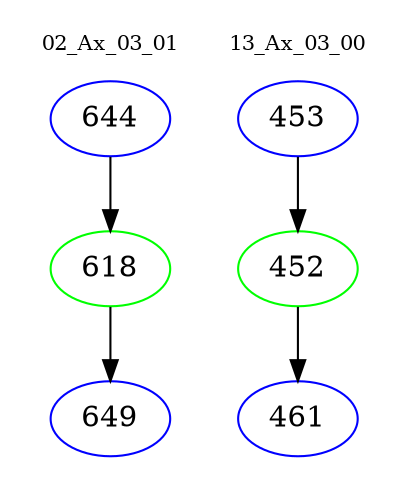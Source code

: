 digraph{
subgraph cluster_0 {
color = white
label = "02_Ax_03_01";
fontsize=10;
T0_644 [label="644", color="blue"]
T0_644 -> T0_618 [color="black"]
T0_618 [label="618", color="green"]
T0_618 -> T0_649 [color="black"]
T0_649 [label="649", color="blue"]
}
subgraph cluster_1 {
color = white
label = "13_Ax_03_00";
fontsize=10;
T1_453 [label="453", color="blue"]
T1_453 -> T1_452 [color="black"]
T1_452 [label="452", color="green"]
T1_452 -> T1_461 [color="black"]
T1_461 [label="461", color="blue"]
}
}
